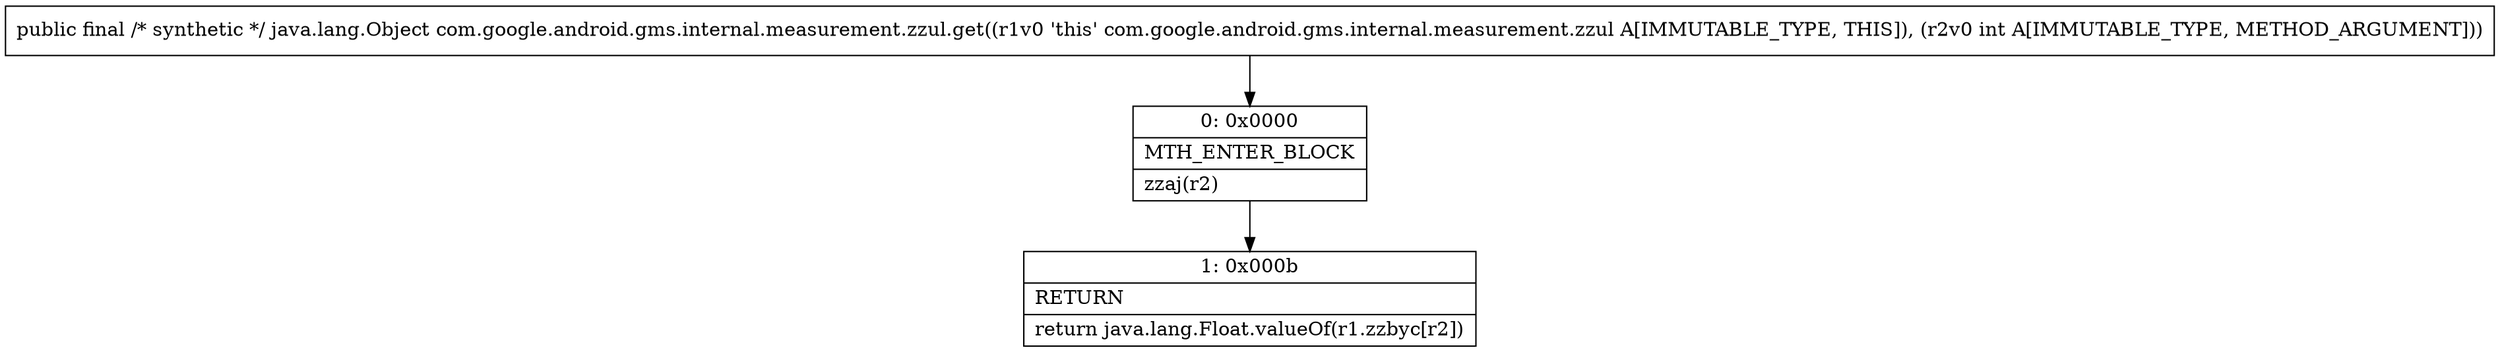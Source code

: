 digraph "CFG forcom.google.android.gms.internal.measurement.zzul.get(I)Ljava\/lang\/Object;" {
Node_0 [shape=record,label="{0\:\ 0x0000|MTH_ENTER_BLOCK\l|zzaj(r2)\l}"];
Node_1 [shape=record,label="{1\:\ 0x000b|RETURN\l|return java.lang.Float.valueOf(r1.zzbyc[r2])\l}"];
MethodNode[shape=record,label="{public final \/* synthetic *\/ java.lang.Object com.google.android.gms.internal.measurement.zzul.get((r1v0 'this' com.google.android.gms.internal.measurement.zzul A[IMMUTABLE_TYPE, THIS]), (r2v0 int A[IMMUTABLE_TYPE, METHOD_ARGUMENT])) }"];
MethodNode -> Node_0;
Node_0 -> Node_1;
}

